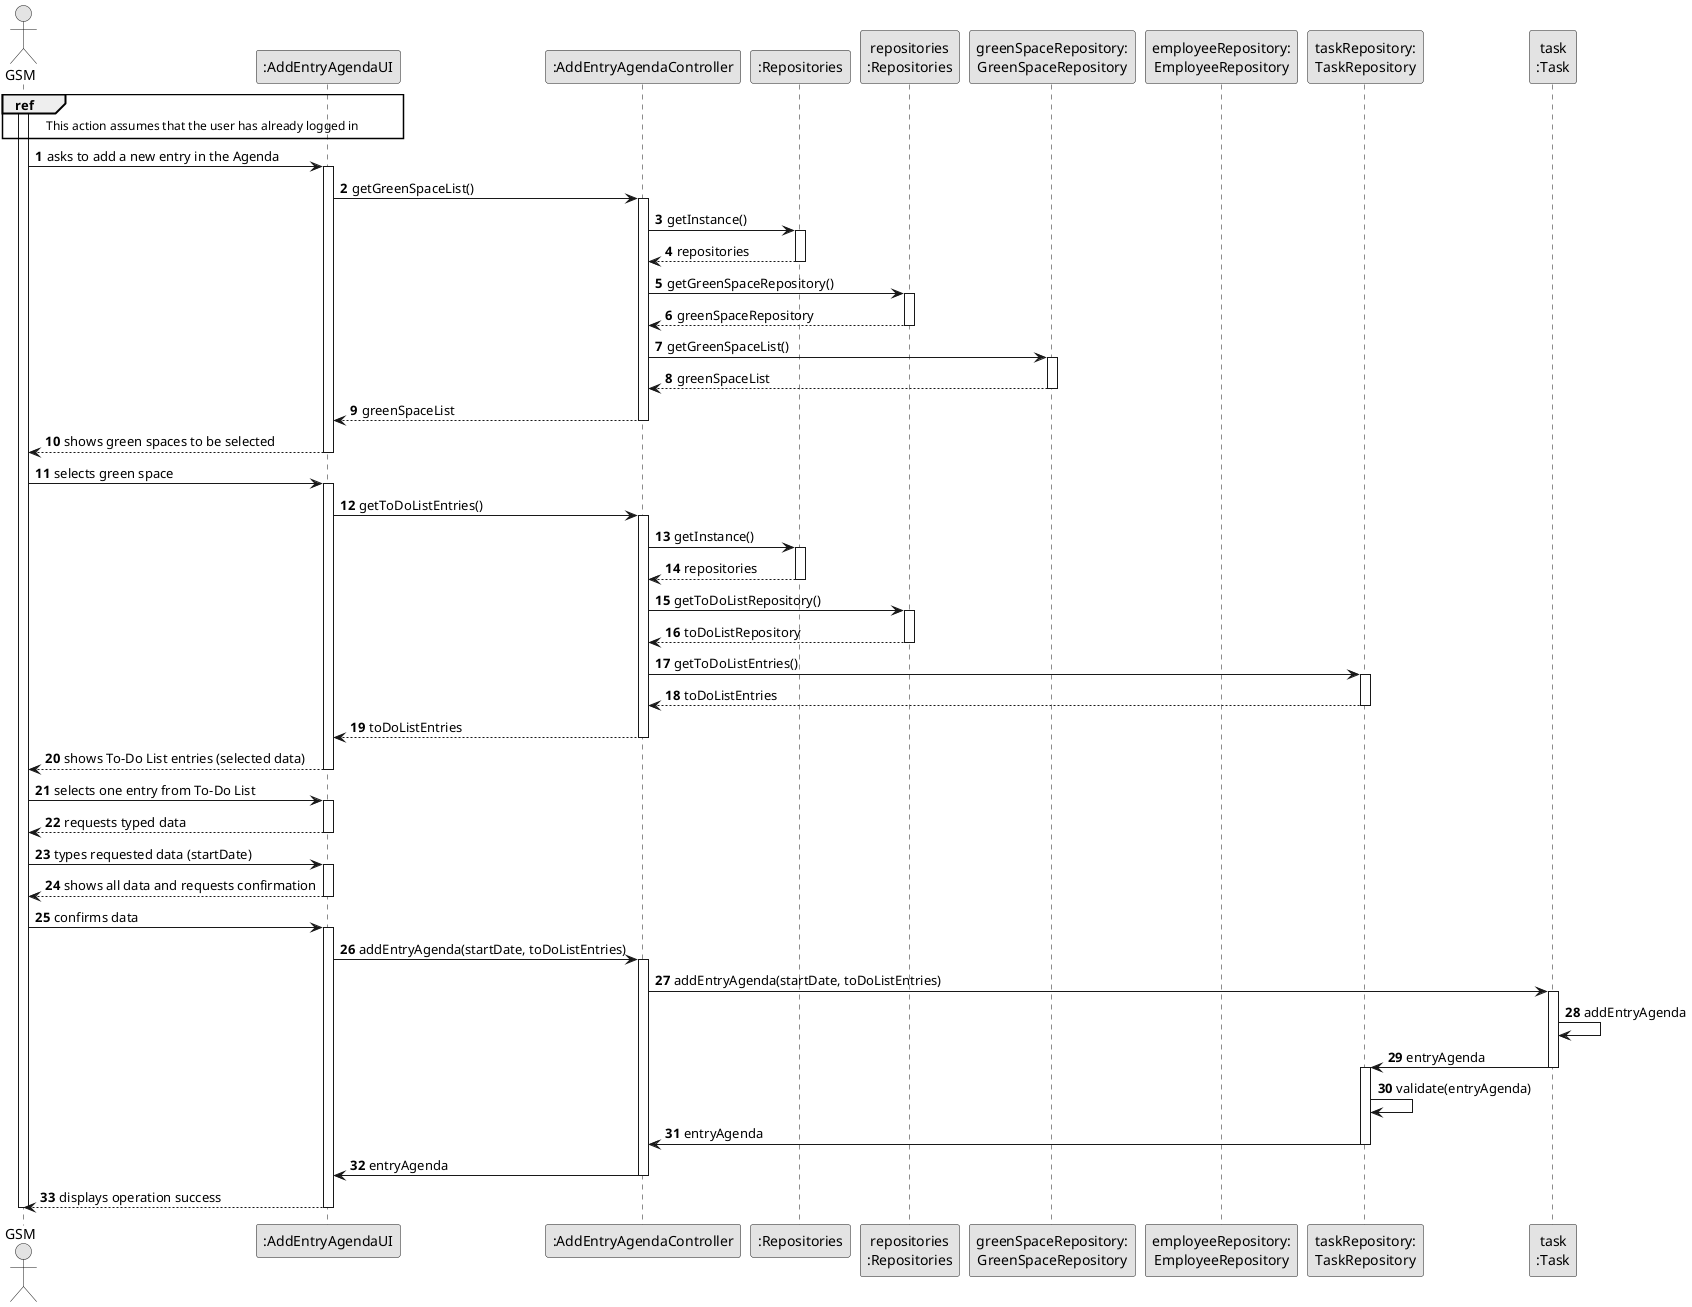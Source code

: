 @startuml
skinparam monochrome true
skinparam packageStyle rectangle
skinparam shadowing false

autonumber

'hide footbox
actor "GSM" as ADM
participant ":AddEntryAgendaUI" as UI
participant ":AddEntryAgendaController" as CTRL
participant ":Repositories" as RepositorySingleton
participant "repositories\n:Repositories" as PLAT
participant "greenSpaceRepository:\nGreenSpaceRepository" as GreenSpaceRepository
participant "employeeRepository:\nEmployeeRepository" as EmployeeRepository
participant "taskRepository:\nTaskRepository" as TaskRepository
participant "task\n:Task" as TAREFA

activate ADM
ref over ADM, UI : This action assumes that the user has already logged in

        ADM -> UI :  asks to add a new entry in the Agenda

        activate UI

            UI -> CTRL : getGreenSpaceList()
            activate CTRL

                CTRL -> RepositorySingleton : getInstance()
                activate RepositorySingleton

                    RepositorySingleton --> CTRL: repositories
                deactivate RepositorySingleton

                CTRL -> PLAT : getGreenSpaceRepository()
                activate PLAT

                    PLAT --> CTRL: greenSpaceRepository
                deactivate PLAT

                CTRL -> GreenSpaceRepository : getGreenSpaceList()
                activate GreenSpaceRepository

                    GreenSpaceRepository --> CTRL : greenSpaceList
                deactivate GreenSpaceRepository

                CTRL --> UI : greenSpaceList
            deactivate CTRL

            UI --> ADM : shows green spaces to be selected
        deactivate UI

    ADM -> UI : selects green space
    activate UI

UI -> CTRL : getToDoListEntries()
            activate CTRL

                CTRL -> RepositorySingleton : getInstance()
                activate RepositorySingleton

                    RepositorySingleton --> CTRL: repositories
                deactivate RepositorySingleton

                CTRL -> PLAT : getToDoListRepository()
                activate PLAT

                    PLAT --> CTRL: toDoListRepository
                deactivate PLAT

                CTRL -> TaskRepository : getToDoListEntries()
                activate TaskRepository

                    TaskRepository --> CTRL : toDoListEntries
                deactivate TaskRepository

                CTRL --> UI : toDoListEntries
            deactivate CTRL

            UI --> ADM : shows To-Do List entries (selected data)
        deactivate UI

    ADM -> UI : selects one entry from To-Do List
    activate UI

        UI --> ADM : requests typed data
    deactivate UI

    ADM -> UI : types requested data (startDate)
    activate UI

        UI --> ADM : shows all data and requests confirmation
    deactivate UI

    ADM -> UI : confirms data
    activate UI

        UI -> CTRL : addEntryAgenda(startDate, toDoListEntries)
        activate CTRL


            CTRL -> TAREFA: addEntryAgenda(startDate, toDoListEntries)
            activate TAREFA


                TAREFA -> TAREFA : addEntryAgenda

                TAREFA -> TaskRepository : entryAgenda
                deactivate TAREFA
                activate TaskRepository
                TaskRepository -> TaskRepository : validate(entryAgenda)
                TaskRepository -> CTRL : entryAgenda
                deactivate TaskRepository
                CTRL -> UI : entryAgenda
                deactivate CTRL
            UI --> ADM: displays operation success
    deactivate UI

deactivate ADM

@enduml